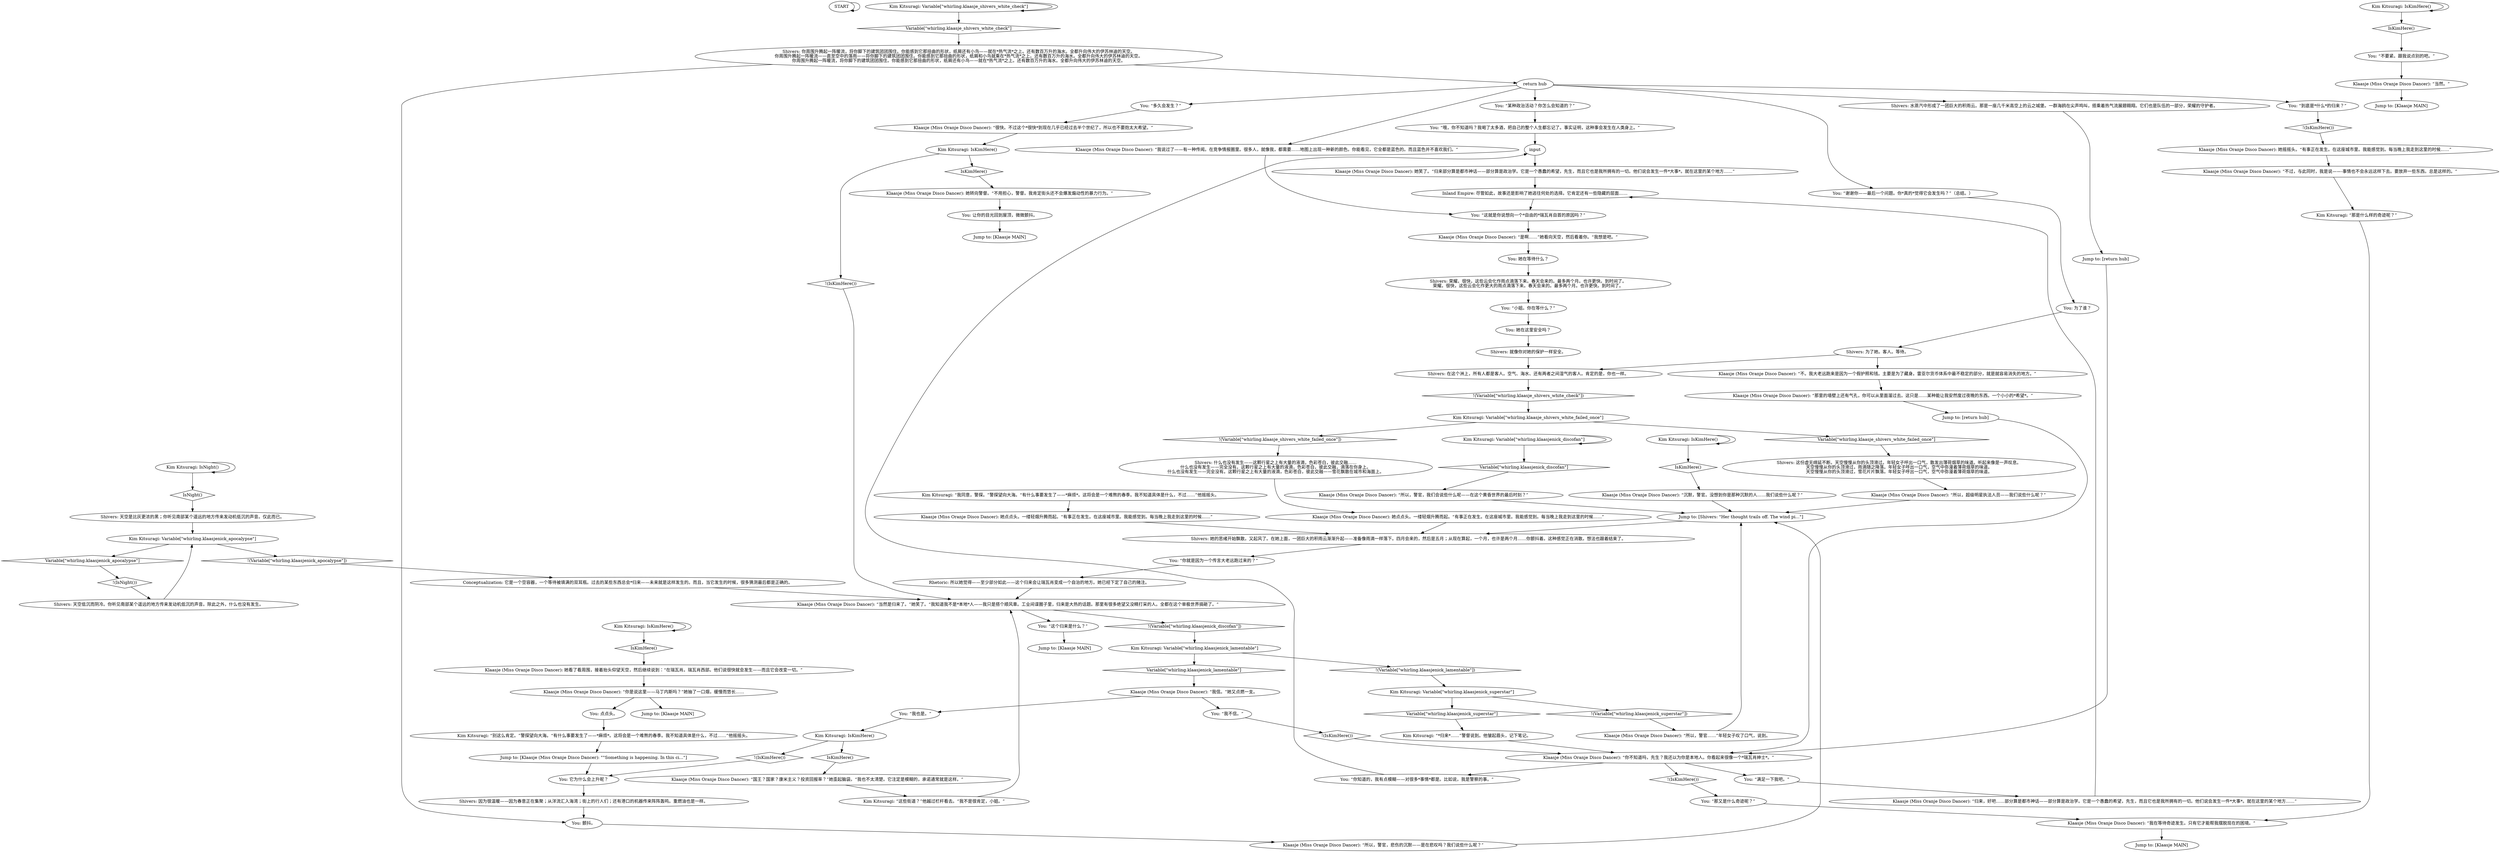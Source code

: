 # WHIRLING F3 / KLAASJE END
# 11) Shivers white
# ==================================================
digraph G {
	  0 [label="START"];
	  1 [label="input"];
	  2 [label="Klaasje (Miss Oranje Disco Dancer): 她笑了。“归来部分算是都市神话——部分算是政治学。它是一个愚蠢的希望，先生，而且它也是我所拥有的一切。他们说会发生一件*大事*。就在这里的某个地方……”"];
	  3 [label="Kim Kitsuragi: Variable[\"whirling.klaasje_shivers_white_check\"]"];
	  4 [label="Variable[\"whirling.klaasje_shivers_white_check\"]", shape=diamond];
	  5 [label="!(Variable[\"whirling.klaasje_shivers_white_check\"])", shape=diamond];
	  6 [label="Jump to: [Klaasje MAIN]"];
	  7 [label="Klaasje (Miss Oranje Disco Dancer): “你不知道吗，先生？我还以为你是本地人。你看起来很像一个*瑞瓦肖绅士*。”"];
	  8 [label="return hub"];
	  9 [label="You: 它为什么会上升呢？"];
	  10 [label="Klaasje (Miss Oranje Disco Dancer): 她点点头。一缕轻烟升腾而起。“有事正在发生。在这座城市里。我能感觉到。每当晚上我走到这里的时候……”"];
	  11 [label="Kim Kitsuragi: IsNight()"];
	  12 [label="IsNight()", shape=diamond];
	  13 [label="!(IsNight())", shape=diamond];
	  14 [label="Klaasje (Miss Oranje Disco Dancer): “所以，警官，我们会说些什么呢——在这个黄昏世界的最后时刻？”"];
	  15 [label="Klaasje (Miss Oranje Disco Dancer): “沉默，警官。没想到你是那种沉默的人……我们说些什么呢？”"];
	  16 [label="Kim Kitsuragi: “*归来*……”警督说到。他皱起眉头，记下笔记。"];
	  17 [label="Klaasje (Miss Oranje Disco Dancer): “所以，超级明星执法人员——我们说些什么呢？”"];
	  18 [label="Jump to: [Klaasje MAIN]"];
	  19 [label="You: “不要紧。跟我说点别的吧。”"];
	  20 [label="Kim Kitsuragi: “那是什么样的奇迹呢？”"];
	  21 [label="Conceptualization: 它是一个空容器，一个等待被填满的双耳瓶。过去的某些东西总会*归来——未来就是这样发生的。而且，当它发生的时候，很多猜测最后都是正确的。"];
	  22 [label="Kim Kitsuragi: Variable[\"whirling.klaasjenick_discofan\"]"];
	  23 [label="Variable[\"whirling.klaasjenick_discofan\"]", shape=diamond];
	  24 [label="!(Variable[\"whirling.klaasjenick_discofan\"])", shape=diamond];
	  25 [label="You: 让你的目光回到屋顶，微微颤抖。"];
	  26 [label="Kim Kitsuragi: “这些街道？”他越过栏杆看去。“我不是很肯定，小姐。”"];
	  27 [label="Klaasje (Miss Oranje Disco Dancer): “不过，与此同时，我是说——-事情也不会永远这样下去。要放弃一些东西。总是这样的。”"];
	  28 [label="Jump to: [Shivers: \"Her thought trails off. The wind pi...\"]"];
	  29 [label="Jump to: [Klaasje MAIN]"];
	  30 [label="Kim Kitsuragi: IsKimHere()"];
	  31 [label="IsKimHere()", shape=diamond];
	  32 [label="!(IsKimHere())", shape=diamond];
	  33 [label="You: “哦，你不知道吗？我喝了太多酒，把自己的整个人生都忘记了。事实证明，这种事会发生在人类身上。”"];
	  34 [label="Klaasje (Miss Oranje Disco Dancer): “我说过了——有一种传闻。在竞争情报圈里。很多人，就像我，都需要……地图上出现一种新的颜色。你能看见，它全都是蓝色的。而且蓝色并不喜欢我们。”"];
	  35 [label="You: “这就是你说想向一个*自由的*瑞瓦肖自首的原因吗？”"];
	  36 [label="Jump to: [return hub]"];
	  37 [label="Inland Empire: 尽管如此，故事还是影响了她逃往何处的选择。它肯定还有一些隐藏的层面……"];
	  38 [label="Klaasje (Miss Oranje Disco Dancer): 她看了看周围，接着抬头仰望天空，然后继续说到：“在瑞瓦肖。瑞瓦肖西部。他们说很快就会发生——而且它会改变一切。”"];
	  39 [label="Kim Kitsuragi: “别这么肯定。”警探望向大海。“有什么事要发生了——*麻烦*。这将会是一个难熬的春季。我不知道具体是什么，不过……”他摇摇头。"];
	  40 [label="Klaasje (Miss Oranje Disco Dancer): “我在等待奇迹发生。只有它才能帮我摆脱现在的困境。”"];
	  41 [label="Klaasje (Miss Oranje Disco Dancer): “当然是归来了。”她笑了。“我知道我不是*本地*人——我只是搭个顺风車。工业间谍圈子里，归来是大热的话题。那里有很多绝望又没精打采的人。全都在这个单极世界搞砸了。”"];
	  42 [label="Jump to: [return hub]"];
	  43 [label="You: 为了谁？"];
	  44 [label="Klaasje (Miss Oranje Disco Dancer): “我信。”她又点燃一支。"];
	  45 [label="Klaasje (Miss Oranje Disco Dancer): “所以，警官，悲伤的沉默——是在悲叹吗？我们说些什么呢？”"];
	  46 [label="Shivers: 水蒸汽中形成了一团巨大的积雨云。那是一座几千米高空上的云之城堡。一群海鸥在尖声鸣叫，搭乘着热气流展翅翱翔。它们也是队伍的一部分，荣耀的守护者。"];
	  47 [label="You: “你就是因为一个传言大老远跑过来的？”"];
	  48 [label="Jump to: [Klaasje MAIN]"];
	  49 [label="Shivers: 在这个洲上，所有人都是客人。空气、海水、还有两者之间湿气的客人。肯定的是，你也一样。"];
	  50 [label="You: 她在等待什么？"];
	  51 [label="Rhetoric: 所以她觉得——至少部分如此——这个归来会让瑞瓦肖变成一个自治的地方。她已经下定了自己的赌注。"];
	  52 [label="Klaasje (Miss Oranje Disco Dancer): “不。我大老远跑来是因为一个假护照和钱。主要是为了藏身。雷亚尔货币体系中最不稳定的部分，就是就容易消失的地方。”"];
	  53 [label="You: 她在这里安全吗？"];
	  54 [label="Klaasje (Miss Oranje Disco Dancer): “你是说这里——马丁内斯吗？”她抽了一口烟，缓慢而悠长……"];
	  55 [label="Kim Kitsuragi: IsKimHere()"];
	  56 [label="IsKimHere()", shape=diamond];
	  57 [label="!(IsKimHere())", shape=diamond];
	  58 [label="Kim Kitsuragi: IsKimHere()"];
	  59 [label="IsKimHere()", shape=diamond];
	  60 [label="!(IsKimHere())", shape=diamond];
	  61 [label="Klaasje (Miss Oranje Disco Dancer): “国王？国家？康米主义？投资回报率？”她歪起脑袋。“我也不太清楚。它注定是模糊的，承诺通常就是这样。”"];
	  62 [label="Kim Kitsuragi: “我同意，警探。”警探望向大海。“有什么事要发生了——*麻烦*。这将会是一个难熬的春季。我不知道具体是什么，不过……”他摇摇头。"];
	  63 [label="Klaasje (Miss Oranje Disco Dancer): “所以，警官……”年轻女子叹了口气，说到。"];
	  64 [label="Shivers: 就像你对她的保护一样安全。"];
	  65 [label="Shivers: 她的思绪开始飘散。又起风了。在她上面，一团巨大的积雨云渐渐升起——准备像雨滴一样落下。四月会来的，然后是五月；从现在算起，一个月，也许是两个月……你颤抖着。这种感觉正在消散。想法也跟着结束了。"];
	  66 [label="Klaasje (Miss Oranje Disco Dancer): “当然。”"];
	  67 [label="You: “多久会发生？”"];
	  68 [label="Kim Kitsuragi: Variable[\"whirling.klaasjenick_lamentable\"]"];
	  69 [label="Variable[\"whirling.klaasjenick_lamentable\"]", shape=diamond];
	  70 [label="!(Variable[\"whirling.klaasjenick_lamentable\"])", shape=diamond];
	  71 [label="Klaasje (Miss Oranje Disco Dancer): 她点点头。一缕轻烟升腾而起。“有事正在发生。在这座城市里。我能感觉到。每当晚上我走到这里的时候……”"];
	  72 [label="Kim Kitsuragi: Variable[\"whirling.klaasje_shivers_white_failed_once\"]"];
	  73 [label="Variable[\"whirling.klaasje_shivers_white_failed_once\"]", shape=diamond];
	  74 [label="!(Variable[\"whirling.klaasje_shivers_white_failed_once\"])", shape=diamond];
	  75 [label="You: “谢谢你——最后一个问题。你*真的*觉得它会发生吗？”（总结。）"];
	  76 [label="Klaasje (Miss Oranje Disco Dancer): “很快。不过这个*很快*到现在几乎已经过去半个世纪了，所以也不要抱太大希望。”"];
	  77 [label="Kim Kitsuragi: Variable[\"whirling.klaasjenick_superstar\"]"];
	  78 [label="Variable[\"whirling.klaasjenick_superstar\"]", shape=diamond];
	  79 [label="!(Variable[\"whirling.klaasjenick_superstar\"])", shape=diamond];
	  80 [label="Shivers: 这份虚无绵延不断。天空慢慢从你的头顶滑过。年轻女子呼出一口气，散发出薄荷烟草的味道。听起来像是一声叹息。\n天空慢慢从你的头顶滑过，雨滴随之降落。年轻女子呼出一口气，空气中弥漫着薄荷烟草的味道。\n天空慢慢从你的头顶滑过，雪花片片飘落。年轻女子呼出一口气，空气中弥漫着薄荷烟草的味道。"];
	  81 [label="You: “到底是*什么*的归来？”"];
	  82 [label="You: “小姐。你在等什么？”"];
	  83 [label="Klaasje (Miss Oranje Disco Dancer): “归来，好吧……部分算是都市神话——部分算是政治学。它是一个愚蠢的希望，先生，而且它也是我所拥有的一切。他们说会发生一件*大事*。就在这里的某个地方……”"];
	  84 [label="You: “那又是什么奇迹呢？”"];
	  85 [label="You: “某种政治活动？你怎么会知道的？”"];
	  86 [label="Klaasje (Miss Oranje Disco Dancer): “是啊……”她看向天空，然后看着你。“我想是吧。”"];
	  87 [label="You: “我不信。”"];
	  88 [label="Kim Kitsuragi: IsKimHere()"];
	  89 [label="IsKimHere()", shape=diamond];
	  90 [label="!(IsKimHere())", shape=diamond];
	  91 [label="Klaasje (Miss Oranje Disco Dancer): 她摇摇头。“有事正在发生。在这座城市里。我能感觉到。每当晚上我走到这里的时候……”"];
	  92 [label="Shivers: 什么也没有发生——这颗行星之上有大量的液滴，色彩苍白，彼此交融……\n什么也没有发生——完全没有。这颗行星之上有大量的液滴，色彩苍白，彼此交融，滴落在你身上。\n什么也没有发生——完全没有。这颗行星之上有大量的液滴，色彩苍白，彼此交融——雪花飘散在城市和海面上。"];
	  93 [label="Shivers: 荣耀。很快，这些云会化作雨点滴落下来。春天会来的。最多两个月。也许更快。到时间了。\n荣耀。很快，这些云会化作更大的雨点滴落下来。春天会来的。最多两个月。也许更快。到时间了。"];
	  94 [label="You: “你知道的，我有点模糊——对很多*事情*都是。比如说，我是警察的事。”"];
	  95 [label="Jump to: [Klaasje (Miss Oranje Disco Dancer): \"\"Something is happening. In this ci...\"]"];
	  96 [label="Shivers: 天空是比灰更浓的黑；你听见南部某个遥远的地方传来发动机低沉的声音。仅此而已。"];
	  97 [label="You: 颤抖。"];
	  98 [label="Klaasje (Miss Oranje Disco Dancer): 她转向警督。“不用担心，警督。我肯定街头还不会爆发煽动性的暴力行为。”"];
	  99 [label="Shivers: 为了她。客人。等待。"];
	  100 [label="You: 点点头。"];
	  101 [label="Kim Kitsuragi: Variable[\"whirling.klaasjenick_apocalypse\"]"];
	  102 [label="Variable[\"whirling.klaasjenick_apocalypse\"]", shape=diamond];
	  103 [label="!(Variable[\"whirling.klaasjenick_apocalypse\"])", shape=diamond];
	  104 [label="Shivers: 天空低沉而阴冷。你听见南部某个遥远的地方传来发动机低沉的声音。除此之外，什么也没有发生。"];
	  105 [label="You: “这个归来是什么？”"];
	  106 [label="You: “满足一下我吧。”"];
	  107 [label="Kim Kitsuragi: IsKimHere()"];
	  108 [label="IsKimHere()", shape=diamond];
	  109 [label="!(IsKimHere())", shape=diamond];
	  110 [label="Jump to: [Klaasje MAIN]"];
	  111 [label="You: “我也是。”"];
	  112 [label="Shivers: 你周围升腾起一阵暖流，将你脚下的建筑团团围住。你能感到它那扭曲的形状，纸屑还有小鸟——就在*热气流*之上。还有数百万升的海水。全都升向伟大的伊苏林迪的天空。\n你周围升腾起一阵暖流——直至空中的落雨——将你脚下的建筑团团围住。你能感到它那扭曲的形状，纸屑和小鸟就乘在*热气流*之上。还有数百万升的海水。全都升向伟大的伊苏林迪的天空。\n你周围升腾起一阵暖流，将你脚下的建筑团团围住。你能感到它那扭曲的形状，纸屑还有小鸟——就在*热气流*之上。还有数百万升的海水。全都升向伟大的伊苏林迪的天空。"];
	  113 [label="Shivers: 因为很温暖——因为春意正在集聚；从洋流汇入海湾；街上的行人们；还有港口的机器传来阵阵轰鸣。重燃油也是一样。"];
	  114 [label="Klaasje (Miss Oranje Disco Dancer): “那里的墙壁上还有气孔，你可以从里面溜过去。这只是……某种能让我安然度过夜晚的东西。一个小小的*希望*。”"];
	  0 -> 0
	  1 -> 2
	  2 -> 37
	  3 -> 3
	  3 -> 4
	  4 -> 112
	  5 -> 72
	  7 -> 32
	  7 -> 106
	  7 -> 94
	  8 -> 34
	  8 -> 67
	  8 -> 75
	  8 -> 46
	  8 -> 81
	  8 -> 85
	  9 -> 113
	  10 -> 65
	  11 -> 11
	  11 -> 12
	  12 -> 96
	  13 -> 104
	  14 -> 28
	  15 -> 28
	  16 -> 7
	  17 -> 28
	  19 -> 66
	  20 -> 40
	  21 -> 41
	  22 -> 22
	  22 -> 23
	  23 -> 14
	  24 -> 68
	  25 -> 48
	  26 -> 41
	  27 -> 20
	  28 -> 65
	  30 -> 30
	  30 -> 31
	  31 -> 19
	  32 -> 84
	  33 -> 1
	  34 -> 35
	  35 -> 86
	  36 -> 7
	  37 -> 35
	  38 -> 54
	  39 -> 95
	  40 -> 29
	  41 -> 24
	  41 -> 105
	  42 -> 7
	  43 -> 99
	  44 -> 111
	  44 -> 87
	  45 -> 28
	  46 -> 42
	  47 -> 51
	  49 -> 5
	  50 -> 93
	  51 -> 41
	  52 -> 114
	  53 -> 64
	  54 -> 18
	  54 -> 100
	  55 -> 56
	  55 -> 55
	  56 -> 15
	  57 -> 7
	  58 -> 58
	  58 -> 59
	  59 -> 38
	  60 -> 91
	  61 -> 26
	  62 -> 71
	  63 -> 28
	  64 -> 49
	  65 -> 47
	  66 -> 110
	  67 -> 76
	  68 -> 69
	  68 -> 70
	  69 -> 44
	  70 -> 77
	  71 -> 65
	  72 -> 73
	  72 -> 74
	  73 -> 80
	  74 -> 92
	  75 -> 43
	  76 -> 107
	  77 -> 78
	  77 -> 79
	  78 -> 16
	  79 -> 63
	  80 -> 17
	  81 -> 60
	  82 -> 53
	  83 -> 37
	  84 -> 40
	  85 -> 33
	  86 -> 50
	  87 -> 57
	  88 -> 89
	  88 -> 90
	  89 -> 61
	  90 -> 9
	  91 -> 27
	  92 -> 10
	  93 -> 82
	  94 -> 1
	  95 -> 9
	  96 -> 101
	  97 -> 45
	  98 -> 25
	  99 -> 49
	  99 -> 52
	  100 -> 39
	  101 -> 102
	  101 -> 103
	  102 -> 13
	  103 -> 21
	  104 -> 101
	  105 -> 6
	  106 -> 83
	  107 -> 108
	  107 -> 109
	  108 -> 98
	  109 -> 41
	  111 -> 88
	  112 -> 8
	  112 -> 97
	  113 -> 97
	  114 -> 36
}

